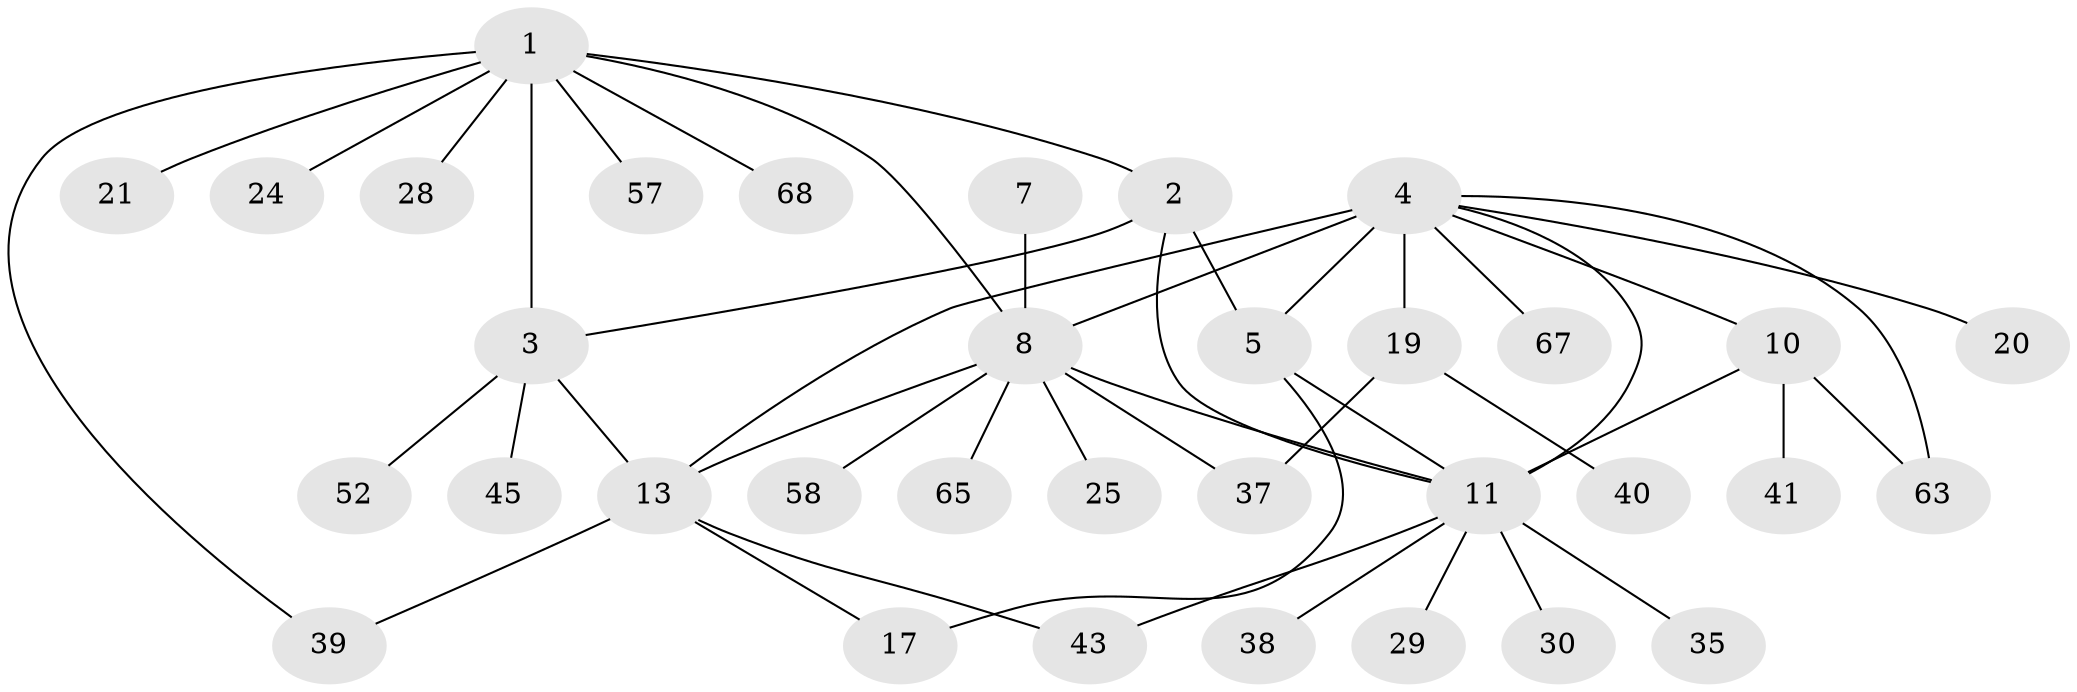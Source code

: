 // original degree distribution, {11: 0.028985507246376812, 4: 0.057971014492753624, 5: 0.043478260869565216, 10: 0.028985507246376812, 3: 0.057971014492753624, 2: 0.2608695652173913, 8: 0.014492753623188406, 7: 0.014492753623188406, 1: 0.4927536231884058}
// Generated by graph-tools (version 1.1) at 2025/15/03/09/25 04:15:44]
// undirected, 34 vertices, 46 edges
graph export_dot {
graph [start="1"]
  node [color=gray90,style=filled];
  1 [super="+27+34+32"];
  2;
  3;
  4 [super="+6+33"];
  5 [super="+18+16+31+49+51+59+53"];
  7 [super="+9+64+69+47"];
  8;
  10;
  11 [super="+12"];
  13 [super="+15"];
  17;
  19 [super="+22+26"];
  20;
  21;
  24;
  25 [super="+54"];
  28 [super="+50"];
  29 [super="+42"];
  30;
  35;
  37 [super="+46"];
  38 [super="+56"];
  39;
  40;
  41;
  43 [super="+60"];
  45;
  52;
  57;
  58;
  63;
  65;
  67;
  68;
  1 -- 2;
  1 -- 3;
  1 -- 8;
  1 -- 21;
  1 -- 24;
  1 -- 39;
  1 -- 57;
  1 -- 68;
  1 -- 28;
  2 -- 3;
  2 -- 5;
  2 -- 11;
  3 -- 45;
  3 -- 52;
  3 -- 13;
  4 -- 5 [weight=2];
  4 -- 10;
  4 -- 67;
  4 -- 8;
  4 -- 11;
  4 -- 13 [weight=2];
  4 -- 19;
  4 -- 20;
  4 -- 63;
  5 -- 17;
  5 -- 11;
  7 -- 8 [weight=2];
  8 -- 25;
  8 -- 58;
  8 -- 65;
  8 -- 37;
  8 -- 13;
  8 -- 11;
  10 -- 11 [weight=2];
  10 -- 41;
  10 -- 63;
  11 -- 35;
  11 -- 38;
  11 -- 43;
  11 -- 29;
  11 -- 30;
  13 -- 17;
  13 -- 39;
  13 -- 43;
  19 -- 40;
  19 -- 37;
}

